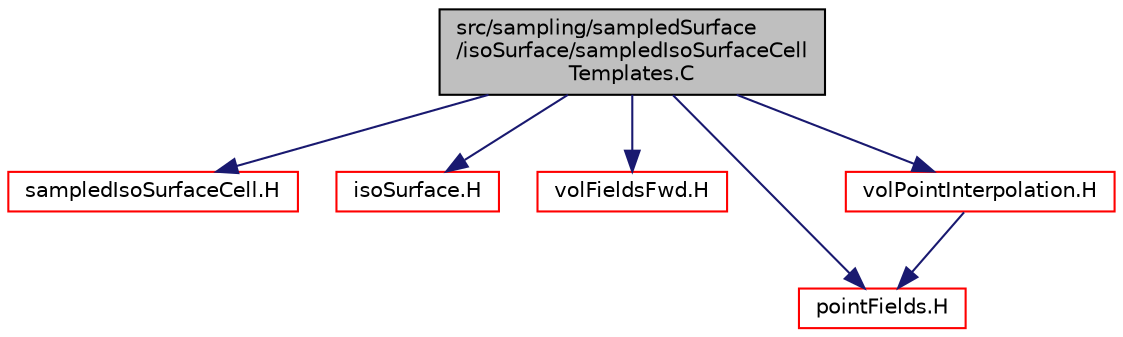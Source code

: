digraph "src/sampling/sampledSurface/isoSurface/sampledIsoSurfaceCellTemplates.C"
{
  bgcolor="transparent";
  edge [fontname="Helvetica",fontsize="10",labelfontname="Helvetica",labelfontsize="10"];
  node [fontname="Helvetica",fontsize="10",shape=record];
  Node1 [label="src/sampling/sampledSurface\l/isoSurface/sampledIsoSurfaceCell\lTemplates.C",height=0.2,width=0.4,color="black", fillcolor="grey75", style="filled", fontcolor="black"];
  Node1 -> Node2 [color="midnightblue",fontsize="10",style="solid",fontname="Helvetica"];
  Node2 [label="sampledIsoSurfaceCell.H",height=0.2,width=0.4,color="red",URL="$a09695.html"];
  Node1 -> Node3 [color="midnightblue",fontsize="10",style="solid",fontname="Helvetica"];
  Node3 [label="isoSurface.H",height=0.2,width=0.4,color="red",URL="$a09687.html"];
  Node1 -> Node4 [color="midnightblue",fontsize="10",style="solid",fontname="Helvetica"];
  Node4 [label="volFieldsFwd.H",height=0.2,width=0.4,color="red",URL="$a05610.html"];
  Node1 -> Node5 [color="midnightblue",fontsize="10",style="solid",fontname="Helvetica"];
  Node5 [label="pointFields.H",height=0.2,width=0.4,color="red",URL="$a08044.html"];
  Node1 -> Node6 [color="midnightblue",fontsize="10",style="solid",fontname="Helvetica"];
  Node6 [label="volPointInterpolation.H",height=0.2,width=0.4,color="red",URL="$a06156.html"];
  Node6 -> Node5 [color="midnightblue",fontsize="10",style="solid",fontname="Helvetica"];
}
